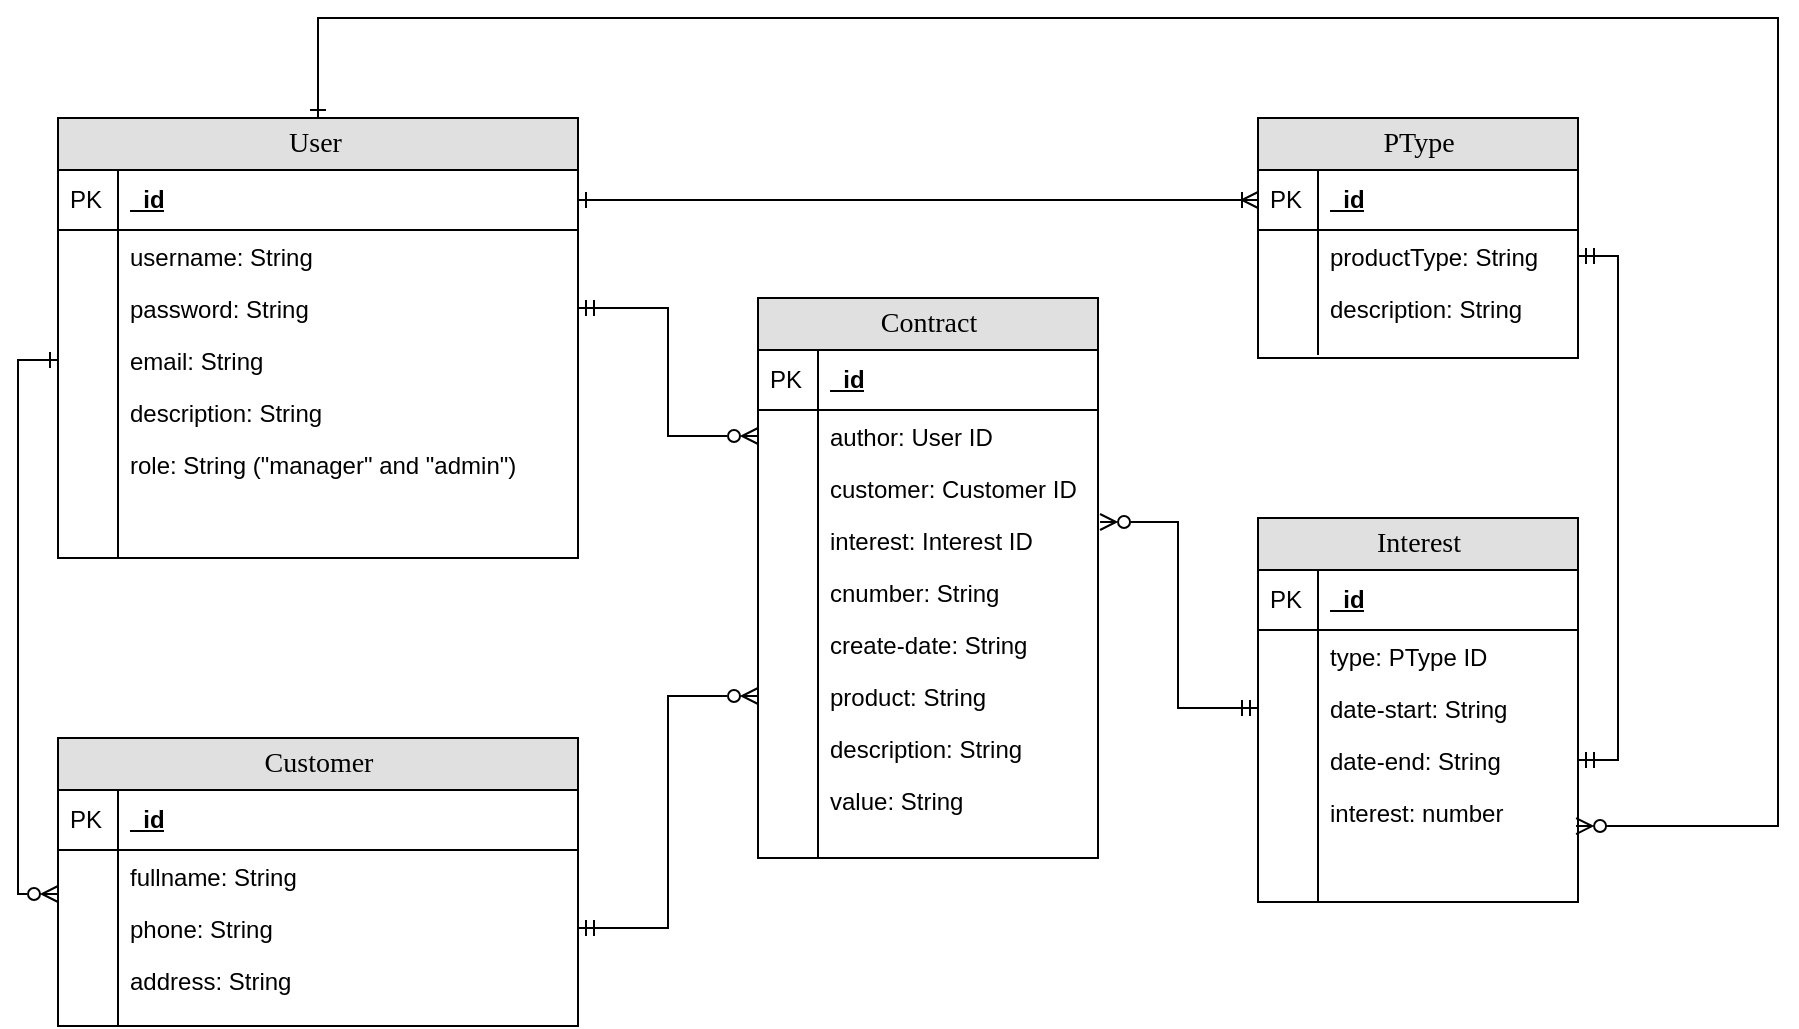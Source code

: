 <mxfile version="24.5.2" type="github">
  <diagram name="Page-1" id="e56a1550-8fbb-45ad-956c-1786394a9013">
    <mxGraphModel dx="1549" dy="1121" grid="1" gridSize="10" guides="1" tooltips="1" connect="1" arrows="1" fold="1" page="1" pageScale="1" pageWidth="1100" pageHeight="850" background="none" math="0" shadow="0">
      <root>
        <mxCell id="0" />
        <mxCell id="1" parent="0" />
        <mxCell id="2e49270ec7c68f3f-8" value="Contract" style="swimlane;html=1;fontStyle=0;childLayout=stackLayout;horizontal=1;startSize=26;fillColor=#e0e0e0;horizontalStack=0;resizeParent=1;resizeLast=0;collapsible=1;marginBottom=0;swimlaneFillColor=#ffffff;align=center;rounded=0;shadow=0;comic=0;labelBackgroundColor=none;strokeWidth=1;fontFamily=Verdana;fontSize=14;swimlaneLine=1;" parent="1" vertex="1">
          <mxGeometry x="450" y="170" width="170" height="280" as="geometry" />
        </mxCell>
        <mxCell id="2e49270ec7c68f3f-9" value="_id" style="shape=partialRectangle;top=0;left=0;right=0;bottom=1;html=1;align=left;verticalAlign=middle;fillColor=none;spacingLeft=34;spacingRight=4;whiteSpace=wrap;overflow=hidden;rotatable=0;points=[[0,0.5],[1,0.5]];portConstraint=eastwest;dropTarget=0;fontStyle=5;" parent="2e49270ec7c68f3f-8" vertex="1">
          <mxGeometry y="26" width="170" height="30" as="geometry" />
        </mxCell>
        <mxCell id="2e49270ec7c68f3f-10" value="PK" style="shape=partialRectangle;top=0;left=0;bottom=0;html=1;fillColor=none;align=left;verticalAlign=middle;spacingLeft=4;spacingRight=4;whiteSpace=wrap;overflow=hidden;rotatable=0;points=[];portConstraint=eastwest;part=1;" parent="2e49270ec7c68f3f-9" vertex="1" connectable="0">
          <mxGeometry width="30" height="30" as="geometry" />
        </mxCell>
        <mxCell id="2e49270ec7c68f3f-11" value="author: User ID" style="shape=partialRectangle;top=0;left=0;right=0;bottom=0;html=1;align=left;verticalAlign=top;fillColor=none;spacingLeft=34;spacingRight=4;whiteSpace=wrap;overflow=hidden;rotatable=0;points=[[0,0.5],[1,0.5]];portConstraint=eastwest;dropTarget=0;" parent="2e49270ec7c68f3f-8" vertex="1">
          <mxGeometry y="56" width="170" height="26" as="geometry" />
        </mxCell>
        <mxCell id="2e49270ec7c68f3f-12" value="" style="shape=partialRectangle;top=0;left=0;bottom=0;html=1;fillColor=none;align=left;verticalAlign=top;spacingLeft=4;spacingRight=4;whiteSpace=wrap;overflow=hidden;rotatable=0;points=[];portConstraint=eastwest;part=1;" parent="2e49270ec7c68f3f-11" vertex="1" connectable="0">
          <mxGeometry width="30" height="26" as="geometry" />
        </mxCell>
        <mxCell id="2e49270ec7c68f3f-15" value="customer: Customer ID" style="shape=partialRectangle;top=0;left=0;right=0;bottom=0;html=1;align=left;verticalAlign=top;fillColor=none;spacingLeft=34;spacingRight=4;whiteSpace=wrap;overflow=hidden;rotatable=0;points=[[0,0.5],[1,0.5]];portConstraint=eastwest;dropTarget=0;" parent="2e49270ec7c68f3f-8" vertex="1">
          <mxGeometry y="82" width="170" height="26" as="geometry" />
        </mxCell>
        <mxCell id="2e49270ec7c68f3f-16" value="" style="shape=partialRectangle;top=0;left=0;bottom=0;html=1;fillColor=none;align=left;verticalAlign=top;spacingLeft=4;spacingRight=4;whiteSpace=wrap;overflow=hidden;rotatable=0;points=[];portConstraint=eastwest;part=1;" parent="2e49270ec7c68f3f-15" vertex="1" connectable="0">
          <mxGeometry width="30" height="26" as="geometry" />
        </mxCell>
        <mxCell id="jbbGoyIN7kFIFMaUgQ6O-15" value="interest: Interest ID" style="shape=partialRectangle;top=0;left=0;right=0;bottom=0;html=1;align=left;verticalAlign=top;fillColor=none;spacingLeft=34;spacingRight=4;whiteSpace=wrap;overflow=hidden;rotatable=0;points=[[0,0.5],[1,0.5]];portConstraint=eastwest;dropTarget=0;" parent="2e49270ec7c68f3f-8" vertex="1">
          <mxGeometry y="108" width="170" height="26" as="geometry" />
        </mxCell>
        <mxCell id="jbbGoyIN7kFIFMaUgQ6O-16" value="" style="shape=partialRectangle;top=0;left=0;bottom=0;html=1;fillColor=none;align=left;verticalAlign=top;spacingLeft=4;spacingRight=4;whiteSpace=wrap;overflow=hidden;rotatable=0;points=[];portConstraint=eastwest;part=1;" parent="jbbGoyIN7kFIFMaUgQ6O-15" vertex="1" connectable="0">
          <mxGeometry width="30" height="26" as="geometry" />
        </mxCell>
        <mxCell id="2e49270ec7c68f3f-13" value="cnumber: String" style="shape=partialRectangle;top=0;left=0;right=0;bottom=0;html=1;align=left;verticalAlign=top;fillColor=none;spacingLeft=34;spacingRight=4;whiteSpace=wrap;overflow=hidden;rotatable=0;points=[[0,0.5],[1,0.5]];portConstraint=eastwest;dropTarget=0;" parent="2e49270ec7c68f3f-8" vertex="1">
          <mxGeometry y="134" width="170" height="26" as="geometry" />
        </mxCell>
        <mxCell id="2e49270ec7c68f3f-14" value="" style="shape=partialRectangle;top=0;left=0;bottom=0;html=1;fillColor=none;align=left;verticalAlign=top;spacingLeft=4;spacingRight=4;whiteSpace=wrap;overflow=hidden;rotatable=0;points=[];portConstraint=eastwest;part=1;" parent="2e49270ec7c68f3f-13" vertex="1" connectable="0">
          <mxGeometry width="30" height="26" as="geometry" />
        </mxCell>
        <mxCell id="jbbGoyIN7kFIFMaUgQ6O-21" value="create-date: String" style="shape=partialRectangle;top=0;left=0;right=0;bottom=0;html=1;align=left;verticalAlign=top;fillColor=none;spacingLeft=34;spacingRight=4;whiteSpace=wrap;overflow=hidden;rotatable=0;points=[[0,0.5],[1,0.5]];portConstraint=eastwest;dropTarget=0;" parent="2e49270ec7c68f3f-8" vertex="1">
          <mxGeometry y="160" width="170" height="26" as="geometry" />
        </mxCell>
        <mxCell id="jbbGoyIN7kFIFMaUgQ6O-22" value="" style="shape=partialRectangle;top=0;left=0;bottom=0;html=1;fillColor=none;align=left;verticalAlign=top;spacingLeft=4;spacingRight=4;whiteSpace=wrap;overflow=hidden;rotatable=0;points=[];portConstraint=eastwest;part=1;" parent="jbbGoyIN7kFIFMaUgQ6O-21" vertex="1" connectable="0">
          <mxGeometry width="30" height="26" as="geometry" />
        </mxCell>
        <mxCell id="sn7EdfnlK8vduNFbWpP9-36" value="product: String" style="shape=partialRectangle;top=0;left=0;right=0;bottom=0;html=1;align=left;verticalAlign=top;fillColor=none;spacingLeft=34;spacingRight=4;whiteSpace=wrap;overflow=hidden;rotatable=0;points=[[0,0.5],[1,0.5]];portConstraint=eastwest;dropTarget=0;" parent="2e49270ec7c68f3f-8" vertex="1">
          <mxGeometry y="186" width="170" height="26" as="geometry" />
        </mxCell>
        <mxCell id="sn7EdfnlK8vduNFbWpP9-37" value="" style="shape=partialRectangle;top=0;left=0;bottom=0;html=1;fillColor=none;align=left;verticalAlign=top;spacingLeft=4;spacingRight=4;whiteSpace=wrap;overflow=hidden;rotatable=0;points=[];portConstraint=eastwest;part=1;" parent="sn7EdfnlK8vduNFbWpP9-36" vertex="1" connectable="0">
          <mxGeometry width="30" height="26" as="geometry" />
        </mxCell>
        <mxCell id="jbbGoyIN7kFIFMaUgQ6O-17" value="description: String" style="shape=partialRectangle;top=0;left=0;right=0;bottom=0;html=1;align=left;verticalAlign=top;fillColor=none;spacingLeft=34;spacingRight=4;whiteSpace=wrap;overflow=hidden;rotatable=0;points=[[0,0.5],[1,0.5]];portConstraint=eastwest;dropTarget=0;" parent="2e49270ec7c68f3f-8" vertex="1">
          <mxGeometry y="212" width="170" height="26" as="geometry" />
        </mxCell>
        <mxCell id="jbbGoyIN7kFIFMaUgQ6O-18" value="" style="shape=partialRectangle;top=0;left=0;bottom=0;html=1;fillColor=none;align=left;verticalAlign=top;spacingLeft=4;spacingRight=4;whiteSpace=wrap;overflow=hidden;rotatable=0;points=[];portConstraint=eastwest;part=1;" parent="jbbGoyIN7kFIFMaUgQ6O-17" vertex="1" connectable="0">
          <mxGeometry width="30" height="26" as="geometry" />
        </mxCell>
        <mxCell id="jbbGoyIN7kFIFMaUgQ6O-19" value="value: String" style="shape=partialRectangle;top=0;left=0;right=0;bottom=0;html=1;align=left;verticalAlign=top;fillColor=none;spacingLeft=34;spacingRight=4;whiteSpace=wrap;overflow=hidden;rotatable=0;points=[[0,0.5],[1,0.5]];portConstraint=eastwest;dropTarget=0;" parent="2e49270ec7c68f3f-8" vertex="1">
          <mxGeometry y="238" width="170" height="26" as="geometry" />
        </mxCell>
        <mxCell id="jbbGoyIN7kFIFMaUgQ6O-20" value="" style="shape=partialRectangle;top=0;left=0;bottom=0;html=1;fillColor=none;align=left;verticalAlign=top;spacingLeft=4;spacingRight=4;whiteSpace=wrap;overflow=hidden;rotatable=0;points=[];portConstraint=eastwest;part=1;" parent="jbbGoyIN7kFIFMaUgQ6O-19" vertex="1" connectable="0">
          <mxGeometry width="30" height="26" as="geometry" />
        </mxCell>
        <mxCell id="2e49270ec7c68f3f-17" value="" style="shape=partialRectangle;top=0;left=0;right=0;bottom=0;html=1;align=left;verticalAlign=top;fillColor=none;spacingLeft=34;spacingRight=4;whiteSpace=wrap;overflow=hidden;rotatable=0;points=[[0,0.5],[1,0.5]];portConstraint=eastwest;dropTarget=0;" parent="2e49270ec7c68f3f-8" vertex="1">
          <mxGeometry y="264" width="170" height="16" as="geometry" />
        </mxCell>
        <mxCell id="2e49270ec7c68f3f-18" value="" style="shape=partialRectangle;top=0;left=0;bottom=0;html=1;fillColor=none;align=left;verticalAlign=top;spacingLeft=4;spacingRight=4;whiteSpace=wrap;overflow=hidden;rotatable=0;points=[];portConstraint=eastwest;part=1;" parent="2e49270ec7c68f3f-17" vertex="1" connectable="0">
          <mxGeometry width="30" height="16" as="geometry" />
        </mxCell>
        <mxCell id="2e49270ec7c68f3f-30" value="User&amp;nbsp;" style="swimlane;html=1;fontStyle=0;childLayout=stackLayout;horizontal=1;startSize=26;fillColor=#e0e0e0;horizontalStack=0;resizeParent=1;resizeLast=0;collapsible=1;marginBottom=0;swimlaneFillColor=#ffffff;align=center;rounded=0;shadow=0;comic=0;labelBackgroundColor=none;strokeWidth=1;fontFamily=Verdana;fontSize=14" parent="1" vertex="1">
          <mxGeometry x="100" y="80" width="260" height="220" as="geometry" />
        </mxCell>
        <mxCell id="2e49270ec7c68f3f-31" value="_id" style="shape=partialRectangle;top=0;left=0;right=0;bottom=1;html=1;align=left;verticalAlign=middle;fillColor=none;spacingLeft=34;spacingRight=4;whiteSpace=wrap;overflow=hidden;rotatable=0;points=[[0,0.5],[1,0.5]];portConstraint=eastwest;dropTarget=0;fontStyle=5;" parent="2e49270ec7c68f3f-30" vertex="1">
          <mxGeometry y="26" width="260" height="30" as="geometry" />
        </mxCell>
        <mxCell id="2e49270ec7c68f3f-32" value="PK" style="shape=partialRectangle;top=0;left=0;bottom=0;html=1;fillColor=none;align=left;verticalAlign=middle;spacingLeft=4;spacingRight=4;whiteSpace=wrap;overflow=hidden;rotatable=0;points=[];portConstraint=eastwest;part=1;" parent="2e49270ec7c68f3f-31" vertex="1" connectable="0">
          <mxGeometry width="30" height="30" as="geometry" />
        </mxCell>
        <mxCell id="2e49270ec7c68f3f-33" value="username: String" style="shape=partialRectangle;top=0;left=0;right=0;bottom=0;html=1;align=left;verticalAlign=top;fillColor=none;spacingLeft=34;spacingRight=4;whiteSpace=wrap;overflow=hidden;rotatable=0;points=[[0,0.5],[1,0.5]];portConstraint=eastwest;dropTarget=0;" parent="2e49270ec7c68f3f-30" vertex="1">
          <mxGeometry y="56" width="260" height="26" as="geometry" />
        </mxCell>
        <mxCell id="2e49270ec7c68f3f-34" value="" style="shape=partialRectangle;top=0;left=0;bottom=0;html=1;fillColor=none;align=left;verticalAlign=top;spacingLeft=4;spacingRight=4;whiteSpace=wrap;overflow=hidden;rotatable=0;points=[];portConstraint=eastwest;part=1;" parent="2e49270ec7c68f3f-33" vertex="1" connectable="0">
          <mxGeometry width="30" height="26" as="geometry" />
        </mxCell>
        <mxCell id="sn7EdfnlK8vduNFbWpP9-12" value="password: String" style="shape=partialRectangle;top=0;left=0;right=0;bottom=0;html=1;align=left;verticalAlign=top;fillColor=none;spacingLeft=34;spacingRight=4;whiteSpace=wrap;overflow=hidden;rotatable=0;points=[[0,0.5],[1,0.5]];portConstraint=eastwest;dropTarget=0;" parent="2e49270ec7c68f3f-30" vertex="1">
          <mxGeometry y="82" width="260" height="26" as="geometry" />
        </mxCell>
        <mxCell id="sn7EdfnlK8vduNFbWpP9-13" value="" style="shape=partialRectangle;top=0;left=0;bottom=0;html=1;fillColor=none;align=left;verticalAlign=top;spacingLeft=4;spacingRight=4;whiteSpace=wrap;overflow=hidden;rotatable=0;points=[];portConstraint=eastwest;part=1;" parent="sn7EdfnlK8vduNFbWpP9-12" vertex="1" connectable="0">
          <mxGeometry width="30" height="26" as="geometry" />
        </mxCell>
        <mxCell id="2e49270ec7c68f3f-35" value="email: String" style="shape=partialRectangle;top=0;left=0;right=0;bottom=0;html=1;align=left;verticalAlign=top;fillColor=none;spacingLeft=34;spacingRight=4;whiteSpace=wrap;overflow=hidden;rotatable=0;points=[[0,0.5],[1,0.5]];portConstraint=eastwest;dropTarget=0;" parent="2e49270ec7c68f3f-30" vertex="1">
          <mxGeometry y="108" width="260" height="26" as="geometry" />
        </mxCell>
        <mxCell id="2e49270ec7c68f3f-36" value="" style="shape=partialRectangle;top=0;left=0;bottom=0;html=1;fillColor=none;align=left;verticalAlign=top;spacingLeft=4;spacingRight=4;whiteSpace=wrap;overflow=hidden;rotatable=0;points=[];portConstraint=eastwest;part=1;" parent="2e49270ec7c68f3f-35" vertex="1" connectable="0">
          <mxGeometry width="30" height="26" as="geometry" />
        </mxCell>
        <mxCell id="2e49270ec7c68f3f-37" value="description: String" style="shape=partialRectangle;top=0;left=0;right=0;bottom=0;html=1;align=left;verticalAlign=top;fillColor=none;spacingLeft=34;spacingRight=4;whiteSpace=wrap;overflow=hidden;rotatable=0;points=[[0,0.5],[1,0.5]];portConstraint=eastwest;dropTarget=0;" parent="2e49270ec7c68f3f-30" vertex="1">
          <mxGeometry y="134" width="260" height="26" as="geometry" />
        </mxCell>
        <mxCell id="2e49270ec7c68f3f-38" value="" style="shape=partialRectangle;top=0;left=0;bottom=0;html=1;fillColor=none;align=left;verticalAlign=top;spacingLeft=4;spacingRight=4;whiteSpace=wrap;overflow=hidden;rotatable=0;points=[];portConstraint=eastwest;part=1;" parent="2e49270ec7c68f3f-37" vertex="1" connectable="0">
          <mxGeometry width="30" height="26" as="geometry" />
        </mxCell>
        <mxCell id="sn7EdfnlK8vduNFbWpP9-15" value="role: String (&quot;manager&quot; and &quot;admin&quot;)" style="shape=partialRectangle;top=0;left=0;right=0;bottom=0;html=1;align=left;verticalAlign=top;fillColor=none;spacingLeft=34;spacingRight=4;whiteSpace=wrap;overflow=hidden;rotatable=0;points=[[0,0.5],[1,0.5]];portConstraint=eastwest;dropTarget=0;" parent="2e49270ec7c68f3f-30" vertex="1">
          <mxGeometry y="160" width="260" height="50" as="geometry" />
        </mxCell>
        <mxCell id="sn7EdfnlK8vduNFbWpP9-16" value="" style="shape=partialRectangle;top=0;left=0;bottom=0;html=1;fillColor=none;align=left;verticalAlign=top;spacingLeft=4;spacingRight=4;whiteSpace=wrap;overflow=hidden;rotatable=0;points=[];portConstraint=eastwest;part=1;" parent="sn7EdfnlK8vduNFbWpP9-15" vertex="1" connectable="0">
          <mxGeometry width="30" height="50" as="geometry" />
        </mxCell>
        <mxCell id="2e49270ec7c68f3f-39" value="" style="shape=partialRectangle;top=0;left=0;right=0;bottom=0;html=1;align=left;verticalAlign=top;fillColor=none;spacingLeft=34;spacingRight=4;whiteSpace=wrap;overflow=hidden;rotatable=0;points=[[0,0.5],[1,0.5]];portConstraint=eastwest;dropTarget=0;" parent="2e49270ec7c68f3f-30" vertex="1">
          <mxGeometry y="210" width="260" height="10" as="geometry" />
        </mxCell>
        <mxCell id="2e49270ec7c68f3f-40" value="" style="shape=partialRectangle;top=0;left=0;bottom=0;html=1;fillColor=none;align=left;verticalAlign=top;spacingLeft=4;spacingRight=4;whiteSpace=wrap;overflow=hidden;rotatable=0;points=[];portConstraint=eastwest;part=1;" parent="2e49270ec7c68f3f-39" vertex="1" connectable="0">
          <mxGeometry width="30" height="10" as="geometry" />
        </mxCell>
        <mxCell id="jbbGoyIN7kFIFMaUgQ6O-4" value="Interest" style="swimlane;html=1;fontStyle=0;childLayout=stackLayout;horizontal=1;startSize=26;fillColor=#e0e0e0;horizontalStack=0;resizeParent=1;resizeLast=0;collapsible=1;marginBottom=0;swimlaneFillColor=#ffffff;align=center;rounded=0;shadow=0;comic=0;labelBackgroundColor=none;strokeWidth=1;fontFamily=Verdana;fontSize=14" parent="1" vertex="1">
          <mxGeometry x="700" y="280" width="160" height="192" as="geometry" />
        </mxCell>
        <mxCell id="jbbGoyIN7kFIFMaUgQ6O-5" value="_id" style="shape=partialRectangle;top=0;left=0;right=0;bottom=1;html=1;align=left;verticalAlign=middle;fillColor=none;spacingLeft=34;spacingRight=4;whiteSpace=wrap;overflow=hidden;rotatable=0;points=[[0,0.5],[1,0.5]];portConstraint=eastwest;dropTarget=0;fontStyle=5;" parent="jbbGoyIN7kFIFMaUgQ6O-4" vertex="1">
          <mxGeometry y="26" width="160" height="30" as="geometry" />
        </mxCell>
        <mxCell id="jbbGoyIN7kFIFMaUgQ6O-6" value="PK" style="shape=partialRectangle;top=0;left=0;bottom=0;html=1;fillColor=none;align=left;verticalAlign=middle;spacingLeft=4;spacingRight=4;whiteSpace=wrap;overflow=hidden;rotatable=0;points=[];portConstraint=eastwest;part=1;" parent="jbbGoyIN7kFIFMaUgQ6O-5" vertex="1" connectable="0">
          <mxGeometry width="30" height="30" as="geometry" />
        </mxCell>
        <mxCell id="jbbGoyIN7kFIFMaUgQ6O-7" value="type: PType ID" style="shape=partialRectangle;top=0;left=0;right=0;bottom=0;html=1;align=left;verticalAlign=top;fillColor=none;spacingLeft=34;spacingRight=4;whiteSpace=wrap;overflow=hidden;rotatable=0;points=[[0,0.5],[1,0.5]];portConstraint=eastwest;dropTarget=0;" parent="jbbGoyIN7kFIFMaUgQ6O-4" vertex="1">
          <mxGeometry y="56" width="160" height="26" as="geometry" />
        </mxCell>
        <mxCell id="jbbGoyIN7kFIFMaUgQ6O-8" value="" style="shape=partialRectangle;top=0;left=0;bottom=0;html=1;fillColor=none;align=left;verticalAlign=top;spacingLeft=4;spacingRight=4;whiteSpace=wrap;overflow=hidden;rotatable=0;points=[];portConstraint=eastwest;part=1;" parent="jbbGoyIN7kFIFMaUgQ6O-7" vertex="1" connectable="0">
          <mxGeometry width="30" height="26" as="geometry" />
        </mxCell>
        <mxCell id="jbbGoyIN7kFIFMaUgQ6O-9" value="date-start: String" style="shape=partialRectangle;top=0;left=0;right=0;bottom=0;html=1;align=left;verticalAlign=top;fillColor=none;spacingLeft=34;spacingRight=4;whiteSpace=wrap;overflow=hidden;rotatable=0;points=[[0,0.5],[1,0.5]];portConstraint=eastwest;dropTarget=0;" parent="jbbGoyIN7kFIFMaUgQ6O-4" vertex="1">
          <mxGeometry y="82" width="160" height="26" as="geometry" />
        </mxCell>
        <mxCell id="jbbGoyIN7kFIFMaUgQ6O-10" value="" style="shape=partialRectangle;top=0;left=0;bottom=0;html=1;fillColor=none;align=left;verticalAlign=top;spacingLeft=4;spacingRight=4;whiteSpace=wrap;overflow=hidden;rotatable=0;points=[];portConstraint=eastwest;part=1;" parent="jbbGoyIN7kFIFMaUgQ6O-9" vertex="1" connectable="0">
          <mxGeometry width="30" height="26" as="geometry" />
        </mxCell>
        <mxCell id="sn7EdfnlK8vduNFbWpP9-32" value="date-end: String" style="shape=partialRectangle;top=0;left=0;right=0;bottom=0;html=1;align=left;verticalAlign=top;fillColor=none;spacingLeft=34;spacingRight=4;whiteSpace=wrap;overflow=hidden;rotatable=0;points=[[0,0.5],[1,0.5]];portConstraint=eastwest;dropTarget=0;" parent="jbbGoyIN7kFIFMaUgQ6O-4" vertex="1">
          <mxGeometry y="108" width="160" height="26" as="geometry" />
        </mxCell>
        <mxCell id="sn7EdfnlK8vduNFbWpP9-33" value="" style="shape=partialRectangle;top=0;left=0;bottom=0;html=1;fillColor=none;align=left;verticalAlign=top;spacingLeft=4;spacingRight=4;whiteSpace=wrap;overflow=hidden;rotatable=0;points=[];portConstraint=eastwest;part=1;" parent="sn7EdfnlK8vduNFbWpP9-32" vertex="1" connectable="0">
          <mxGeometry width="30" height="26" as="geometry" />
        </mxCell>
        <mxCell id="sn7EdfnlK8vduNFbWpP9-34" value="interest&lt;span style=&quot;background-color: initial;&quot;&gt;: number&lt;/span&gt;" style="shape=partialRectangle;top=0;left=0;right=0;bottom=0;html=1;align=left;verticalAlign=top;fillColor=none;spacingLeft=34;spacingRight=4;whiteSpace=wrap;overflow=hidden;rotatable=0;points=[[0,0.5],[1,0.5]];portConstraint=eastwest;dropTarget=0;" parent="jbbGoyIN7kFIFMaUgQ6O-4" vertex="1">
          <mxGeometry y="134" width="160" height="26" as="geometry" />
        </mxCell>
        <mxCell id="sn7EdfnlK8vduNFbWpP9-35" value="" style="shape=partialRectangle;top=0;left=0;bottom=0;html=1;fillColor=none;align=left;verticalAlign=top;spacingLeft=4;spacingRight=4;whiteSpace=wrap;overflow=hidden;rotatable=0;points=[];portConstraint=eastwest;part=1;" parent="sn7EdfnlK8vduNFbWpP9-34" vertex="1" connectable="0">
          <mxGeometry width="30" height="26" as="geometry" />
        </mxCell>
        <mxCell id="jbbGoyIN7kFIFMaUgQ6O-13" value="" style="shape=partialRectangle;top=0;left=0;right=0;bottom=0;html=1;align=left;verticalAlign=top;fillColor=none;spacingLeft=34;spacingRight=4;whiteSpace=wrap;overflow=hidden;rotatable=0;points=[[0,0.5],[1,0.5]];portConstraint=eastwest;dropTarget=0;" parent="jbbGoyIN7kFIFMaUgQ6O-4" vertex="1">
          <mxGeometry y="160" width="160" height="32" as="geometry" />
        </mxCell>
        <mxCell id="jbbGoyIN7kFIFMaUgQ6O-14" value="" style="shape=partialRectangle;top=0;left=0;bottom=0;html=1;fillColor=none;align=left;verticalAlign=top;spacingLeft=4;spacingRight=4;whiteSpace=wrap;overflow=hidden;rotatable=0;points=[];portConstraint=eastwest;part=1;" parent="jbbGoyIN7kFIFMaUgQ6O-13" vertex="1" connectable="0">
          <mxGeometry width="30" height="32" as="geometry" />
        </mxCell>
        <mxCell id="sn7EdfnlK8vduNFbWpP9-1" value="PType" style="swimlane;html=1;fontStyle=0;childLayout=stackLayout;horizontal=1;startSize=26;fillColor=#e0e0e0;horizontalStack=0;resizeParent=1;resizeLast=0;collapsible=1;marginBottom=0;swimlaneFillColor=#ffffff;align=center;rounded=0;shadow=0;comic=0;labelBackgroundColor=none;strokeWidth=1;fontFamily=Verdana;fontSize=14" parent="1" vertex="1">
          <mxGeometry x="700" y="80" width="160" height="120" as="geometry" />
        </mxCell>
        <mxCell id="sn7EdfnlK8vduNFbWpP9-2" value="_id" style="shape=partialRectangle;top=0;left=0;right=0;bottom=1;html=1;align=left;verticalAlign=middle;fillColor=none;spacingLeft=34;spacingRight=4;whiteSpace=wrap;overflow=hidden;rotatable=0;points=[[0,0.5],[1,0.5]];portConstraint=eastwest;dropTarget=0;fontStyle=5;" parent="sn7EdfnlK8vduNFbWpP9-1" vertex="1">
          <mxGeometry y="26" width="160" height="30" as="geometry" />
        </mxCell>
        <mxCell id="sn7EdfnlK8vduNFbWpP9-3" value="PK" style="shape=partialRectangle;top=0;left=0;bottom=0;html=1;fillColor=none;align=left;verticalAlign=middle;spacingLeft=4;spacingRight=4;whiteSpace=wrap;overflow=hidden;rotatable=0;points=[];portConstraint=eastwest;part=1;" parent="sn7EdfnlK8vduNFbWpP9-2" vertex="1" connectable="0">
          <mxGeometry width="30" height="30" as="geometry" />
        </mxCell>
        <mxCell id="sn7EdfnlK8vduNFbWpP9-4" value="productType: String" style="shape=partialRectangle;top=0;left=0;right=0;bottom=0;html=1;align=left;verticalAlign=top;fillColor=none;spacingLeft=34;spacingRight=4;whiteSpace=wrap;overflow=hidden;rotatable=0;points=[[0,0.5],[1,0.5]];portConstraint=eastwest;dropTarget=0;" parent="sn7EdfnlK8vduNFbWpP9-1" vertex="1">
          <mxGeometry y="56" width="160" height="26" as="geometry" />
        </mxCell>
        <mxCell id="sn7EdfnlK8vduNFbWpP9-5" value="" style="shape=partialRectangle;top=0;left=0;bottom=0;html=1;fillColor=none;align=left;verticalAlign=top;spacingLeft=4;spacingRight=4;whiteSpace=wrap;overflow=hidden;rotatable=0;points=[];portConstraint=eastwest;part=1;" parent="sn7EdfnlK8vduNFbWpP9-4" vertex="1" connectable="0">
          <mxGeometry width="30" height="26" as="geometry" />
        </mxCell>
        <mxCell id="sn7EdfnlK8vduNFbWpP9-6" value="description: String" style="shape=partialRectangle;top=0;left=0;right=0;bottom=0;html=1;align=left;verticalAlign=top;fillColor=none;spacingLeft=34;spacingRight=4;whiteSpace=wrap;overflow=hidden;rotatable=0;points=[[0,0.5],[1,0.5]];portConstraint=eastwest;dropTarget=0;" parent="sn7EdfnlK8vduNFbWpP9-1" vertex="1">
          <mxGeometry y="82" width="160" height="26" as="geometry" />
        </mxCell>
        <mxCell id="sn7EdfnlK8vduNFbWpP9-7" value="" style="shape=partialRectangle;top=0;left=0;bottom=0;html=1;fillColor=none;align=left;verticalAlign=top;spacingLeft=4;spacingRight=4;whiteSpace=wrap;overflow=hidden;rotatable=0;points=[];portConstraint=eastwest;part=1;" parent="sn7EdfnlK8vduNFbWpP9-6" vertex="1" connectable="0">
          <mxGeometry width="30" height="26" as="geometry" />
        </mxCell>
        <mxCell id="sn7EdfnlK8vduNFbWpP9-10" value="" style="shape=partialRectangle;top=0;left=0;right=0;bottom=0;html=1;align=left;verticalAlign=top;fillColor=none;spacingLeft=34;spacingRight=4;whiteSpace=wrap;overflow=hidden;rotatable=0;points=[[0,0.5],[1,0.5]];portConstraint=eastwest;dropTarget=0;" parent="sn7EdfnlK8vduNFbWpP9-1" vertex="1">
          <mxGeometry y="108" width="160" height="10" as="geometry" />
        </mxCell>
        <mxCell id="sn7EdfnlK8vduNFbWpP9-11" value="" style="shape=partialRectangle;top=0;left=0;bottom=0;html=1;fillColor=none;align=left;verticalAlign=top;spacingLeft=4;spacingRight=4;whiteSpace=wrap;overflow=hidden;rotatable=0;points=[];portConstraint=eastwest;part=1;" parent="sn7EdfnlK8vduNFbWpP9-10" vertex="1" connectable="0">
          <mxGeometry width="30" height="10" as="geometry" />
        </mxCell>
        <mxCell id="sn7EdfnlK8vduNFbWpP9-17" value="Customer" style="swimlane;html=1;fontStyle=0;childLayout=stackLayout;horizontal=1;startSize=26;fillColor=#e0e0e0;horizontalStack=0;resizeParent=1;resizeLast=0;collapsible=1;marginBottom=0;swimlaneFillColor=#ffffff;align=center;rounded=0;shadow=0;comic=0;labelBackgroundColor=none;strokeWidth=1;fontFamily=Verdana;fontSize=14" parent="1" vertex="1">
          <mxGeometry x="100" y="390" width="260" height="144" as="geometry" />
        </mxCell>
        <mxCell id="sn7EdfnlK8vduNFbWpP9-18" value="_id" style="shape=partialRectangle;top=0;left=0;right=0;bottom=1;html=1;align=left;verticalAlign=middle;fillColor=none;spacingLeft=34;spacingRight=4;whiteSpace=wrap;overflow=hidden;rotatable=0;points=[[0,0.5],[1,0.5]];portConstraint=eastwest;dropTarget=0;fontStyle=5;" parent="sn7EdfnlK8vduNFbWpP9-17" vertex="1">
          <mxGeometry y="26" width="260" height="30" as="geometry" />
        </mxCell>
        <mxCell id="sn7EdfnlK8vduNFbWpP9-19" value="PK" style="shape=partialRectangle;top=0;left=0;bottom=0;html=1;fillColor=none;align=left;verticalAlign=middle;spacingLeft=4;spacingRight=4;whiteSpace=wrap;overflow=hidden;rotatable=0;points=[];portConstraint=eastwest;part=1;" parent="sn7EdfnlK8vduNFbWpP9-18" vertex="1" connectable="0">
          <mxGeometry width="30" height="30" as="geometry" />
        </mxCell>
        <mxCell id="sn7EdfnlK8vduNFbWpP9-20" value="fullname: String" style="shape=partialRectangle;top=0;left=0;right=0;bottom=0;html=1;align=left;verticalAlign=top;fillColor=none;spacingLeft=34;spacingRight=4;whiteSpace=wrap;overflow=hidden;rotatable=0;points=[[0,0.5],[1,0.5]];portConstraint=eastwest;dropTarget=0;" parent="sn7EdfnlK8vduNFbWpP9-17" vertex="1">
          <mxGeometry y="56" width="260" height="26" as="geometry" />
        </mxCell>
        <mxCell id="sn7EdfnlK8vduNFbWpP9-21" value="" style="shape=partialRectangle;top=0;left=0;bottom=0;html=1;fillColor=none;align=left;verticalAlign=top;spacingLeft=4;spacingRight=4;whiteSpace=wrap;overflow=hidden;rotatable=0;points=[];portConstraint=eastwest;part=1;" parent="sn7EdfnlK8vduNFbWpP9-20" vertex="1" connectable="0">
          <mxGeometry width="30" height="26" as="geometry" />
        </mxCell>
        <mxCell id="sn7EdfnlK8vduNFbWpP9-22" value="phone: String" style="shape=partialRectangle;top=0;left=0;right=0;bottom=0;html=1;align=left;verticalAlign=top;fillColor=none;spacingLeft=34;spacingRight=4;whiteSpace=wrap;overflow=hidden;rotatable=0;points=[[0,0.5],[1,0.5]];portConstraint=eastwest;dropTarget=0;" parent="sn7EdfnlK8vduNFbWpP9-17" vertex="1">
          <mxGeometry y="82" width="260" height="26" as="geometry" />
        </mxCell>
        <mxCell id="sn7EdfnlK8vduNFbWpP9-23" value="" style="shape=partialRectangle;top=0;left=0;bottom=0;html=1;fillColor=none;align=left;verticalAlign=top;spacingLeft=4;spacingRight=4;whiteSpace=wrap;overflow=hidden;rotatable=0;points=[];portConstraint=eastwest;part=1;" parent="sn7EdfnlK8vduNFbWpP9-22" vertex="1" connectable="0">
          <mxGeometry width="30" height="26" as="geometry" />
        </mxCell>
        <mxCell id="sn7EdfnlK8vduNFbWpP9-24" value="address: String" style="shape=partialRectangle;top=0;left=0;right=0;bottom=0;html=1;align=left;verticalAlign=top;fillColor=none;spacingLeft=34;spacingRight=4;whiteSpace=wrap;overflow=hidden;rotatable=0;points=[[0,0.5],[1,0.5]];portConstraint=eastwest;dropTarget=0;" parent="sn7EdfnlK8vduNFbWpP9-17" vertex="1">
          <mxGeometry y="108" width="260" height="26" as="geometry" />
        </mxCell>
        <mxCell id="sn7EdfnlK8vduNFbWpP9-25" value="" style="shape=partialRectangle;top=0;left=0;bottom=0;html=1;fillColor=none;align=left;verticalAlign=top;spacingLeft=4;spacingRight=4;whiteSpace=wrap;overflow=hidden;rotatable=0;points=[];portConstraint=eastwest;part=1;" parent="sn7EdfnlK8vduNFbWpP9-24" vertex="1" connectable="0">
          <mxGeometry width="30" height="26" as="geometry" />
        </mxCell>
        <mxCell id="sn7EdfnlK8vduNFbWpP9-30" value="" style="shape=partialRectangle;top=0;left=0;right=0;bottom=0;html=1;align=left;verticalAlign=top;fillColor=none;spacingLeft=34;spacingRight=4;whiteSpace=wrap;overflow=hidden;rotatable=0;points=[[0,0.5],[1,0.5]];portConstraint=eastwest;dropTarget=0;" parent="sn7EdfnlK8vduNFbWpP9-17" vertex="1">
          <mxGeometry y="134" width="260" height="10" as="geometry" />
        </mxCell>
        <mxCell id="sn7EdfnlK8vduNFbWpP9-31" value="" style="shape=partialRectangle;top=0;left=0;bottom=0;html=1;fillColor=none;align=left;verticalAlign=top;spacingLeft=4;spacingRight=4;whiteSpace=wrap;overflow=hidden;rotatable=0;points=[];portConstraint=eastwest;part=1;" parent="sn7EdfnlK8vduNFbWpP9-30" vertex="1" connectable="0">
          <mxGeometry width="30" height="10" as="geometry" />
        </mxCell>
        <mxCell id="sn7EdfnlK8vduNFbWpP9-40" style="edgeStyle=orthogonalEdgeStyle;rounded=0;orthogonalLoop=1;jettySize=auto;html=1;exitX=1;exitY=0.5;exitDx=0;exitDy=0;entryX=0;entryY=0.5;entryDx=0;entryDy=0;startArrow=ERmandOne;startFill=0;endArrow=ERzeroToMany;endFill=0;" parent="1" source="sn7EdfnlK8vduNFbWpP9-12" target="2e49270ec7c68f3f-11" edge="1">
          <mxGeometry relative="1" as="geometry">
            <mxPoint x="400" y="250" as="targetPoint" />
          </mxGeometry>
        </mxCell>
        <mxCell id="sn7EdfnlK8vduNFbWpP9-41" style="edgeStyle=orthogonalEdgeStyle;rounded=0;orthogonalLoop=1;jettySize=auto;html=1;exitX=0;exitY=0.5;exitDx=0;exitDy=0;entryX=0;entryY=0.846;entryDx=0;entryDy=0;entryPerimeter=0;endArrow=ERzeroToMany;endFill=0;startArrow=ERone;startFill=0;" parent="1" source="2e49270ec7c68f3f-35" target="sn7EdfnlK8vduNFbWpP9-20" edge="1">
          <mxGeometry relative="1" as="geometry" />
        </mxCell>
        <mxCell id="sn7EdfnlK8vduNFbWpP9-42" style="edgeStyle=orthogonalEdgeStyle;rounded=0;orthogonalLoop=1;jettySize=auto;html=1;exitX=1;exitY=0.5;exitDx=0;exitDy=0;entryX=0;entryY=0.5;entryDx=0;entryDy=0;startArrow=ERmandOne;startFill=0;endArrow=ERzeroToMany;endFill=0;" parent="1" source="sn7EdfnlK8vduNFbWpP9-22" target="sn7EdfnlK8vduNFbWpP9-36" edge="1">
          <mxGeometry relative="1" as="geometry" />
        </mxCell>
        <mxCell id="sn7EdfnlK8vduNFbWpP9-43" style="edgeStyle=orthogonalEdgeStyle;rounded=0;orthogonalLoop=1;jettySize=auto;html=1;exitX=1;exitY=0.5;exitDx=0;exitDy=0;entryX=1;entryY=0.5;entryDx=0;entryDy=0;startArrow=ERmandOne;startFill=0;endArrow=ERmandOne;endFill=0;" parent="1" source="sn7EdfnlK8vduNFbWpP9-4" target="sn7EdfnlK8vduNFbWpP9-32" edge="1">
          <mxGeometry relative="1" as="geometry" />
        </mxCell>
        <mxCell id="sn7EdfnlK8vduNFbWpP9-44" style="edgeStyle=orthogonalEdgeStyle;rounded=0;orthogonalLoop=1;jettySize=auto;html=1;exitX=1;exitY=0.5;exitDx=0;exitDy=0;entryX=0;entryY=0.5;entryDx=0;entryDy=0;startArrow=ERone;startFill=0;endArrow=ERoneToMany;endFill=0;" parent="1" source="2e49270ec7c68f3f-31" target="sn7EdfnlK8vduNFbWpP9-2" edge="1">
          <mxGeometry relative="1" as="geometry" />
        </mxCell>
        <mxCell id="sn7EdfnlK8vduNFbWpP9-45" style="edgeStyle=orthogonalEdgeStyle;rounded=0;orthogonalLoop=1;jettySize=auto;html=1;exitX=0;exitY=0.5;exitDx=0;exitDy=0;entryX=1.006;entryY=0.154;entryDx=0;entryDy=0;entryPerimeter=0;startArrow=ERmandOne;startFill=0;endArrow=ERzeroToMany;endFill=0;" parent="1" source="jbbGoyIN7kFIFMaUgQ6O-9" target="jbbGoyIN7kFIFMaUgQ6O-15" edge="1">
          <mxGeometry relative="1" as="geometry" />
        </mxCell>
        <mxCell id="KuiUJqi4-Lu1-FUKT1Ta-1" style="edgeStyle=orthogonalEdgeStyle;rounded=0;orthogonalLoop=1;jettySize=auto;html=1;entryX=0.994;entryY=-0.187;entryDx=0;entryDy=0;entryPerimeter=0;startArrow=ERone;startFill=0;endArrow=ERzeroToMany;endFill=0;" parent="1" source="2e49270ec7c68f3f-30" target="jbbGoyIN7kFIFMaUgQ6O-13" edge="1">
          <mxGeometry relative="1" as="geometry">
            <Array as="points">
              <mxPoint x="230" y="30" />
              <mxPoint x="960" y="30" />
              <mxPoint x="960" y="434" />
            </Array>
          </mxGeometry>
        </mxCell>
      </root>
    </mxGraphModel>
  </diagram>
</mxfile>
